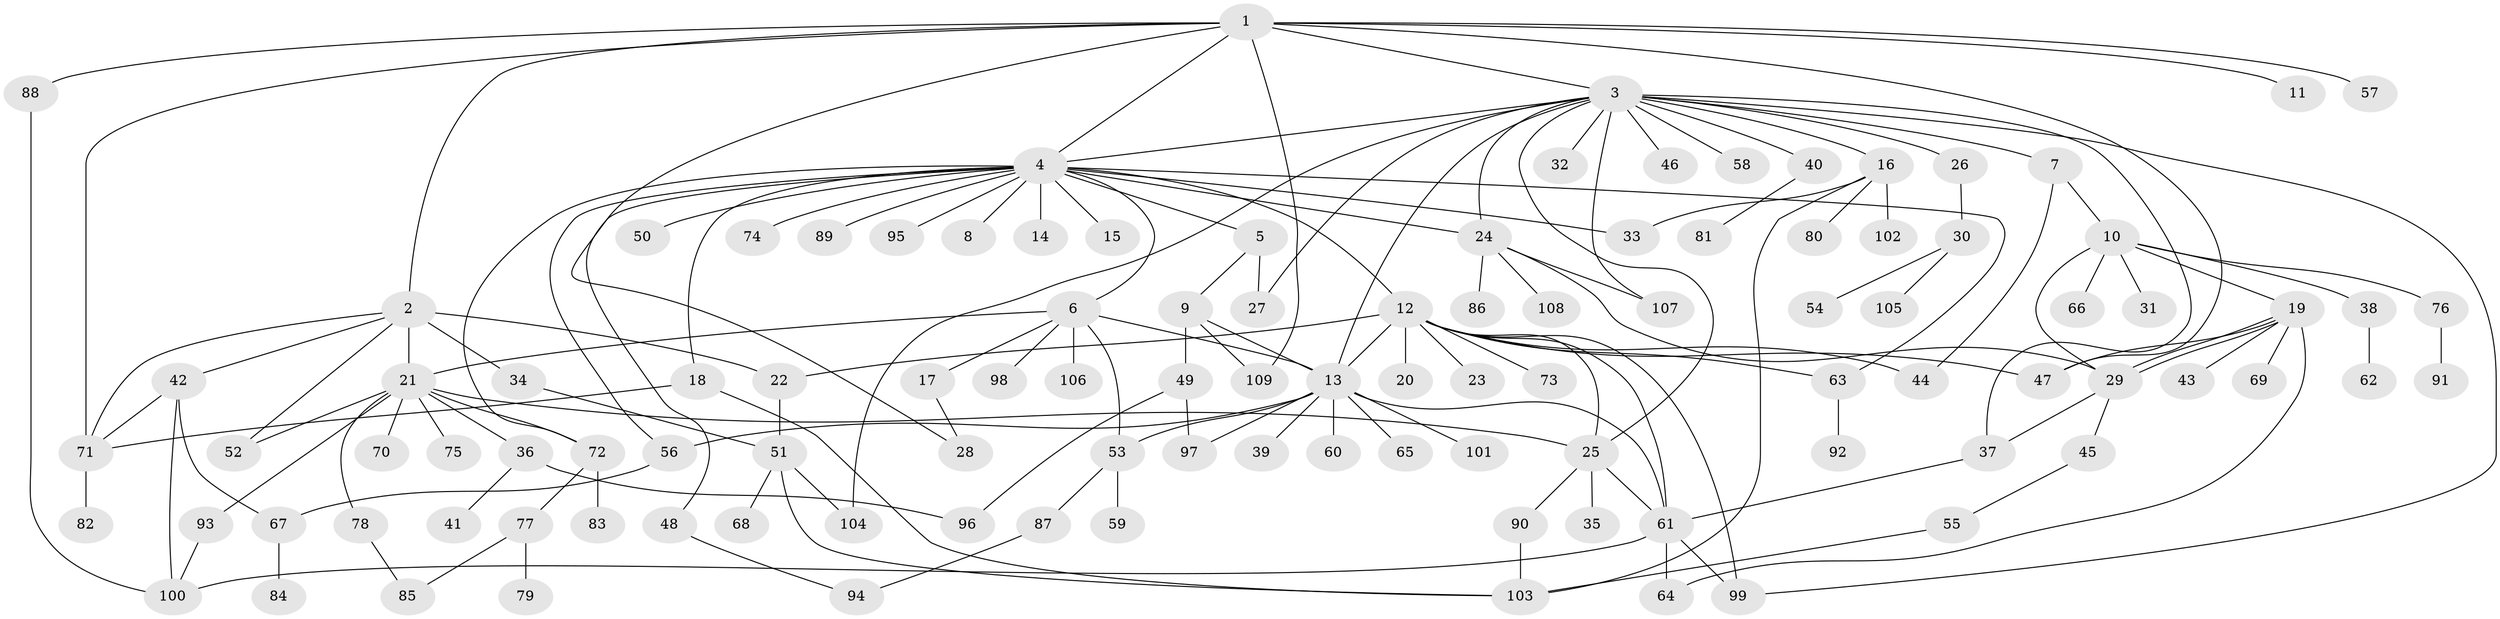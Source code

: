 // coarse degree distribution, {9: 0.012345679012345678, 6: 0.06172839506172839, 16: 0.012345679012345678, 18: 0.012345679012345678, 5: 0.04938271604938271, 7: 0.012345679012345678, 3: 0.1111111111111111, 12: 0.012345679012345678, 11: 0.012345679012345678, 1: 0.4444444444444444, 8: 0.012345679012345678, 4: 0.06172839506172839, 10: 0.012345679012345678, 2: 0.1728395061728395}
// Generated by graph-tools (version 1.1) at 2025/41/03/06/25 10:41:48]
// undirected, 109 vertices, 157 edges
graph export_dot {
graph [start="1"]
  node [color=gray90,style=filled];
  1;
  2;
  3;
  4;
  5;
  6;
  7;
  8;
  9;
  10;
  11;
  12;
  13;
  14;
  15;
  16;
  17;
  18;
  19;
  20;
  21;
  22;
  23;
  24;
  25;
  26;
  27;
  28;
  29;
  30;
  31;
  32;
  33;
  34;
  35;
  36;
  37;
  38;
  39;
  40;
  41;
  42;
  43;
  44;
  45;
  46;
  47;
  48;
  49;
  50;
  51;
  52;
  53;
  54;
  55;
  56;
  57;
  58;
  59;
  60;
  61;
  62;
  63;
  64;
  65;
  66;
  67;
  68;
  69;
  70;
  71;
  72;
  73;
  74;
  75;
  76;
  77;
  78;
  79;
  80;
  81;
  82;
  83;
  84;
  85;
  86;
  87;
  88;
  89;
  90;
  91;
  92;
  93;
  94;
  95;
  96;
  97;
  98;
  99;
  100;
  101;
  102;
  103;
  104;
  105;
  106;
  107;
  108;
  109;
  1 -- 2;
  1 -- 3;
  1 -- 4;
  1 -- 11;
  1 -- 28;
  1 -- 47;
  1 -- 57;
  1 -- 71;
  1 -- 88;
  1 -- 109;
  2 -- 21;
  2 -- 22;
  2 -- 34;
  2 -- 42;
  2 -- 52;
  2 -- 71;
  3 -- 4;
  3 -- 7;
  3 -- 13;
  3 -- 16;
  3 -- 24;
  3 -- 25;
  3 -- 26;
  3 -- 27;
  3 -- 32;
  3 -- 37;
  3 -- 40;
  3 -- 46;
  3 -- 58;
  3 -- 99;
  3 -- 104;
  3 -- 107;
  4 -- 5;
  4 -- 6;
  4 -- 8;
  4 -- 12;
  4 -- 14;
  4 -- 15;
  4 -- 18;
  4 -- 24;
  4 -- 33;
  4 -- 48;
  4 -- 50;
  4 -- 56;
  4 -- 63;
  4 -- 72;
  4 -- 74;
  4 -- 89;
  4 -- 95;
  5 -- 9;
  5 -- 27;
  6 -- 13;
  6 -- 17;
  6 -- 21;
  6 -- 53;
  6 -- 98;
  6 -- 106;
  7 -- 10;
  7 -- 44;
  9 -- 13;
  9 -- 49;
  9 -- 109;
  10 -- 19;
  10 -- 29;
  10 -- 31;
  10 -- 38;
  10 -- 66;
  10 -- 76;
  12 -- 13;
  12 -- 20;
  12 -- 22;
  12 -- 23;
  12 -- 25;
  12 -- 44;
  12 -- 47;
  12 -- 61;
  12 -- 63;
  12 -- 73;
  12 -- 99;
  13 -- 39;
  13 -- 53;
  13 -- 56;
  13 -- 60;
  13 -- 61;
  13 -- 65;
  13 -- 97;
  13 -- 101;
  16 -- 33;
  16 -- 80;
  16 -- 102;
  16 -- 103;
  17 -- 28;
  18 -- 71;
  18 -- 103;
  19 -- 29;
  19 -- 29;
  19 -- 43;
  19 -- 47;
  19 -- 64;
  19 -- 69;
  21 -- 25;
  21 -- 36;
  21 -- 52;
  21 -- 70;
  21 -- 72;
  21 -- 75;
  21 -- 78;
  21 -- 93;
  22 -- 51;
  24 -- 29;
  24 -- 86;
  24 -- 107;
  24 -- 108;
  25 -- 35;
  25 -- 61;
  25 -- 90;
  26 -- 30;
  29 -- 37;
  29 -- 45;
  30 -- 54;
  30 -- 105;
  34 -- 51;
  36 -- 41;
  36 -- 96;
  37 -- 61;
  38 -- 62;
  40 -- 81;
  42 -- 67;
  42 -- 71;
  42 -- 100;
  45 -- 55;
  48 -- 94;
  49 -- 96;
  49 -- 97;
  51 -- 68;
  51 -- 103;
  51 -- 104;
  53 -- 59;
  53 -- 87;
  55 -- 103;
  56 -- 67;
  61 -- 64;
  61 -- 99;
  61 -- 100;
  63 -- 92;
  67 -- 84;
  71 -- 82;
  72 -- 77;
  72 -- 83;
  76 -- 91;
  77 -- 79;
  77 -- 85;
  78 -- 85;
  87 -- 94;
  88 -- 100;
  90 -- 103;
  93 -- 100;
}
